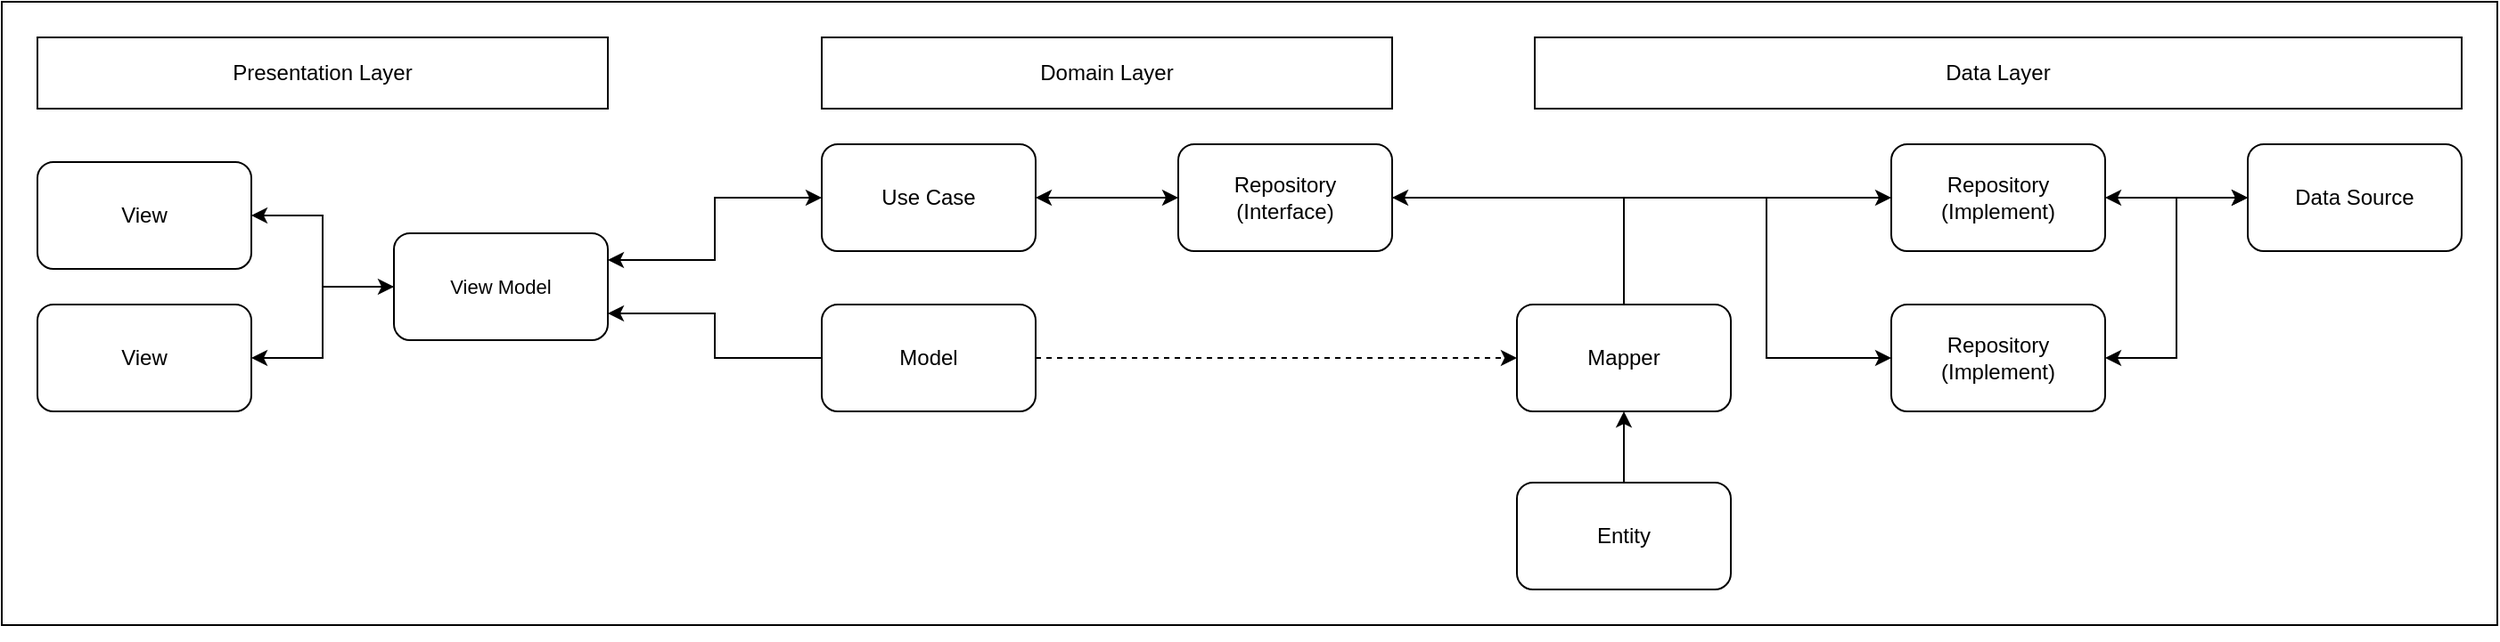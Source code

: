 <mxfile version="20.7.4" type="device"><diagram id="iVhmb2xab-j4mG8W8vec" name="Page-1"><mxGraphModel dx="2246" dy="1392" grid="1" gridSize="10" guides="1" tooltips="1" connect="1" arrows="1" fold="1" page="1" pageScale="1" pageWidth="850" pageHeight="1100" math="0" shadow="0"><root><mxCell id="0"/><mxCell id="1" parent="0"/><mxCell id="hIbTsZid1FNZArX3Otzy-46" value="" style="rounded=0;whiteSpace=wrap;html=1;" parent="1" vertex="1"><mxGeometry x="340" y="110" width="1400" height="350" as="geometry"/></mxCell><mxCell id="hIbTsZid1FNZArX3Otzy-1" value="Presentation Layer" style="rounded=0;whiteSpace=wrap;html=1;" parent="1" vertex="1"><mxGeometry x="360" y="130" width="320" height="40" as="geometry"/></mxCell><mxCell id="hIbTsZid1FNZArX3Otzy-2" value="View" style="rounded=1;whiteSpace=wrap;html=1;" parent="1" vertex="1"><mxGeometry x="360" y="200" width="120" height="60" as="geometry"/></mxCell><mxCell id="hIbTsZid1FNZArX3Otzy-9" style="edgeStyle=orthogonalEdgeStyle;rounded=0;orthogonalLoop=1;jettySize=auto;html=1;exitX=0;exitY=0.5;exitDx=0;exitDy=0;entryX=1;entryY=0.5;entryDx=0;entryDy=0;" parent="1" source="hIbTsZid1FNZArX3Otzy-3" target="hIbTsZid1FNZArX3Otzy-2" edge="1"><mxGeometry y="-10" relative="1" as="geometry"><Array as="points"><mxPoint x="520" y="270"/><mxPoint x="520" y="230"/></Array><mxPoint as="offset"/></mxGeometry></mxCell><mxCell id="0lkM5yxzE2QijRuyxA4R-13" style="edgeStyle=orthogonalEdgeStyle;rounded=0;orthogonalLoop=1;jettySize=auto;html=1;exitX=1;exitY=0.25;exitDx=0;exitDy=0;entryX=0;entryY=0.5;entryDx=0;entryDy=0;startArrow=classic;startFill=1;endArrow=classic;endFill=1;" edge="1" parent="1" source="hIbTsZid1FNZArX3Otzy-3" target="hIbTsZid1FNZArX3Otzy-4"><mxGeometry relative="1" as="geometry"><Array as="points"><mxPoint x="740" y="255"/><mxPoint x="740" y="220"/></Array></mxGeometry></mxCell><mxCell id="0lkM5yxzE2QijRuyxA4R-14" style="edgeStyle=orthogonalEdgeStyle;rounded=0;orthogonalLoop=1;jettySize=auto;html=1;exitX=1;exitY=0.75;exitDx=0;exitDy=0;entryX=0;entryY=0.5;entryDx=0;entryDy=0;startArrow=classic;startFill=1;endArrow=none;endFill=0;" edge="1" parent="1" source="hIbTsZid1FNZArX3Otzy-3" target="hIbTsZid1FNZArX3Otzy-6"><mxGeometry relative="1" as="geometry"><Array as="points"><mxPoint x="740" y="285"/><mxPoint x="740" y="310"/></Array></mxGeometry></mxCell><mxCell id="hIbTsZid1FNZArX3Otzy-3" value="&lt;font style=&quot;font-size: 11px;&quot;&gt;View Model&lt;/font&gt;" style="rounded=1;whiteSpace=wrap;html=1;" parent="1" vertex="1"><mxGeometry x="560" y="240" width="120" height="60" as="geometry"/></mxCell><mxCell id="0lkM5yxzE2QijRuyxA4R-12" style="edgeStyle=orthogonalEdgeStyle;rounded=0;orthogonalLoop=1;jettySize=auto;html=1;exitX=1;exitY=0.5;exitDx=0;exitDy=0;entryX=0;entryY=0.5;entryDx=0;entryDy=0;startArrow=classic;startFill=1;endArrow=classic;endFill=1;" edge="1" parent="1" source="hIbTsZid1FNZArX3Otzy-4" target="hIbTsZid1FNZArX3Otzy-5"><mxGeometry relative="1" as="geometry"/></mxCell><mxCell id="hIbTsZid1FNZArX3Otzy-4" value="Use Case" style="rounded=1;whiteSpace=wrap;html=1;" parent="1" vertex="1"><mxGeometry x="800" y="190" width="120" height="60" as="geometry"/></mxCell><mxCell id="0lkM5yxzE2QijRuyxA4R-3" style="edgeStyle=orthogonalEdgeStyle;rounded=0;orthogonalLoop=1;jettySize=auto;html=1;exitX=1;exitY=0.5;exitDx=0;exitDy=0;entryX=0;entryY=0.5;entryDx=0;entryDy=0;" edge="1" parent="1" source="hIbTsZid1FNZArX3Otzy-5" target="hIbTsZid1FNZArX3Otzy-49"><mxGeometry x="0.556" y="25" relative="1" as="geometry"><Array as="points"><mxPoint x="1330" y="220"/><mxPoint x="1330" y="310"/></Array><mxPoint as="offset"/></mxGeometry></mxCell><mxCell id="0lkM5yxzE2QijRuyxA4R-9" style="edgeStyle=orthogonalEdgeStyle;rounded=0;orthogonalLoop=1;jettySize=auto;html=1;exitX=1;exitY=0.5;exitDx=0;exitDy=0;entryX=0;entryY=0.5;entryDx=0;entryDy=0;endArrow=classic;endFill=1;startArrow=classic;startFill=1;" edge="1" parent="1" source="hIbTsZid1FNZArX3Otzy-5" target="hIbTsZid1FNZArX3Otzy-48"><mxGeometry relative="1" as="geometry"/></mxCell><mxCell id="hIbTsZid1FNZArX3Otzy-5" value="Repository&lt;br&gt;(Interface)" style="rounded=1;whiteSpace=wrap;html=1;" parent="1" vertex="1"><mxGeometry x="1000" y="190" width="120" height="60" as="geometry"/></mxCell><mxCell id="0lkM5yxzE2QijRuyxA4R-1" style="edgeStyle=orthogonalEdgeStyle;rounded=0;orthogonalLoop=1;jettySize=auto;html=1;exitX=1;exitY=0.5;exitDx=0;exitDy=0;entryX=0;entryY=0.5;entryDx=0;entryDy=0;dashed=1;" edge="1" parent="1" source="hIbTsZid1FNZArX3Otzy-6" target="hIbTsZid1FNZArX3Otzy-21"><mxGeometry relative="1" as="geometry"><Array as="points"><mxPoint x="1190" y="310"/></Array></mxGeometry></mxCell><mxCell id="hIbTsZid1FNZArX3Otzy-6" value="Model" style="rounded=1;whiteSpace=wrap;html=1;" parent="1" vertex="1"><mxGeometry x="800" y="280" width="120" height="60" as="geometry"/></mxCell><mxCell id="hIbTsZid1FNZArX3Otzy-11" style="edgeStyle=orthogonalEdgeStyle;rounded=0;orthogonalLoop=1;jettySize=auto;html=1;exitX=1;exitY=0.5;exitDx=0;exitDy=0;entryX=0;entryY=0.5;entryDx=0;entryDy=0;startArrow=classic;startFill=1;" parent="1" source="hIbTsZid1FNZArX3Otzy-8" target="hIbTsZid1FNZArX3Otzy-3" edge="1"><mxGeometry relative="1" as="geometry"/></mxCell><mxCell id="hIbTsZid1FNZArX3Otzy-8" value="View" style="rounded=1;whiteSpace=wrap;html=1;" parent="1" vertex="1"><mxGeometry x="360" y="280" width="120" height="60" as="geometry"/></mxCell><mxCell id="0lkM5yxzE2QijRuyxA4R-7" style="edgeStyle=orthogonalEdgeStyle;rounded=0;orthogonalLoop=1;jettySize=auto;html=1;exitX=0.5;exitY=0;exitDx=0;exitDy=0;endArrow=none;endFill=0;" edge="1" parent="1" source="hIbTsZid1FNZArX3Otzy-21"><mxGeometry relative="1" as="geometry"><mxPoint x="1250" y="220" as="targetPoint"/></mxGeometry></mxCell><mxCell id="hIbTsZid1FNZArX3Otzy-21" value="Mapper" style="rounded=1;whiteSpace=wrap;html=1;" parent="1" vertex="1"><mxGeometry x="1190" y="280" width="120" height="60" as="geometry"/></mxCell><mxCell id="hIbTsZid1FNZArX3Otzy-73" style="edgeStyle=orthogonalEdgeStyle;rounded=0;orthogonalLoop=1;jettySize=auto;html=1;exitX=0.5;exitY=0;exitDx=0;exitDy=0;entryX=0.5;entryY=1;entryDx=0;entryDy=0;strokeWidth=1;fontSize=11;startArrow=none;startFill=0;endArrow=classic;endFill=1;" parent="1" source="hIbTsZid1FNZArX3Otzy-22" target="hIbTsZid1FNZArX3Otzy-21" edge="1"><mxGeometry relative="1" as="geometry"/></mxCell><mxCell id="hIbTsZid1FNZArX3Otzy-22" value="Entity" style="rounded=1;whiteSpace=wrap;html=1;" parent="1" vertex="1"><mxGeometry x="1190" y="380" width="120" height="60" as="geometry"/></mxCell><mxCell id="hIbTsZid1FNZArX3Otzy-23" value="Data Source" style="rounded=1;whiteSpace=wrap;html=1;" parent="1" vertex="1"><mxGeometry x="1600" y="190" width="120" height="60" as="geometry"/></mxCell><mxCell id="hIbTsZid1FNZArX3Otzy-44" value="Domain Layer" style="rounded=0;whiteSpace=wrap;html=1;" parent="1" vertex="1"><mxGeometry x="800" y="130" width="320" height="40" as="geometry"/></mxCell><mxCell id="hIbTsZid1FNZArX3Otzy-45" value="Data Layer" style="rounded=0;whiteSpace=wrap;html=1;" parent="1" vertex="1"><mxGeometry x="1200" y="130" width="520" height="40" as="geometry"/></mxCell><mxCell id="0lkM5yxzE2QijRuyxA4R-10" style="edgeStyle=orthogonalEdgeStyle;rounded=0;orthogonalLoop=1;jettySize=auto;html=1;exitX=1;exitY=0.5;exitDx=0;exitDy=0;startArrow=classic;startFill=1;endArrow=classic;endFill=1;" edge="1" parent="1" source="hIbTsZid1FNZArX3Otzy-48" target="hIbTsZid1FNZArX3Otzy-23"><mxGeometry relative="1" as="geometry"/></mxCell><mxCell id="hIbTsZid1FNZArX3Otzy-48" value="Repository&lt;br&gt;(Implement)" style="rounded=1;whiteSpace=wrap;html=1;" parent="1" vertex="1"><mxGeometry x="1400" y="190" width="120" height="60" as="geometry"/></mxCell><mxCell id="0lkM5yxzE2QijRuyxA4R-11" style="edgeStyle=orthogonalEdgeStyle;rounded=0;orthogonalLoop=1;jettySize=auto;html=1;exitX=1;exitY=0.5;exitDx=0;exitDy=0;startArrow=classic;startFill=1;endArrow=classic;endFill=1;entryX=0;entryY=0.5;entryDx=0;entryDy=0;" edge="1" parent="1" source="hIbTsZid1FNZArX3Otzy-49" target="hIbTsZid1FNZArX3Otzy-23"><mxGeometry y="10" relative="1" as="geometry"><mxPoint x="1600" y="270" as="targetPoint"/><Array as="points"><mxPoint x="1560" y="310"/><mxPoint x="1560" y="220"/></Array><mxPoint as="offset"/></mxGeometry></mxCell><mxCell id="hIbTsZid1FNZArX3Otzy-49" value="Repository&lt;br&gt;(Implement)" style="rounded=1;whiteSpace=wrap;html=1;" parent="1" vertex="1"><mxGeometry x="1400" y="280" width="120" height="60" as="geometry"/></mxCell><mxCell id="hIbTsZid1FNZArX3Otzy-68" style="edgeStyle=orthogonalEdgeStyle;rounded=0;orthogonalLoop=1;jettySize=auto;html=1;exitX=0.5;exitY=1;exitDx=0;exitDy=0;strokeWidth=1;fontSize=11;startArrow=none;startFill=0;endArrow=classic;endFill=1;" parent="1" edge="1"><mxGeometry relative="1" as="geometry"><mxPoint x="1660.0" y="460" as="sourcePoint"/><mxPoint x="1660.0" y="460" as="targetPoint"/></mxGeometry></mxCell></root></mxGraphModel></diagram></mxfile>